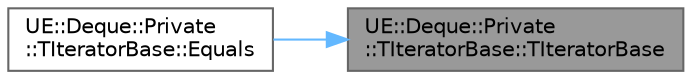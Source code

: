 digraph "UE::Deque::Private::TIteratorBase::TIteratorBase"
{
 // INTERACTIVE_SVG=YES
 // LATEX_PDF_SIZE
  bgcolor="transparent";
  edge [fontname=Helvetica,fontsize=10,labelfontname=Helvetica,labelfontsize=10];
  node [fontname=Helvetica,fontsize=10,shape=box,height=0.2,width=0.4];
  rankdir="RL";
  Node1 [id="Node000001",label="UE::Deque::Private\l::TIteratorBase::TIteratorBase",height=0.2,width=0.4,color="gray40", fillcolor="grey60", style="filled", fontcolor="black",tooltip=" "];
  Node1 -> Node2 [id="edge1_Node000001_Node000002",dir="back",color="steelblue1",style="solid",tooltip=" "];
  Node2 [id="Node000002",label="UE::Deque::Private\l::TIteratorBase::Equals",height=0.2,width=0.4,color="grey40", fillcolor="white", style="filled",URL="$d6/de2/classUE_1_1Deque_1_1Private_1_1TIteratorBase.html#a106c6d1ab7802f46b07ad1063b31a12c",tooltip=" "];
}
